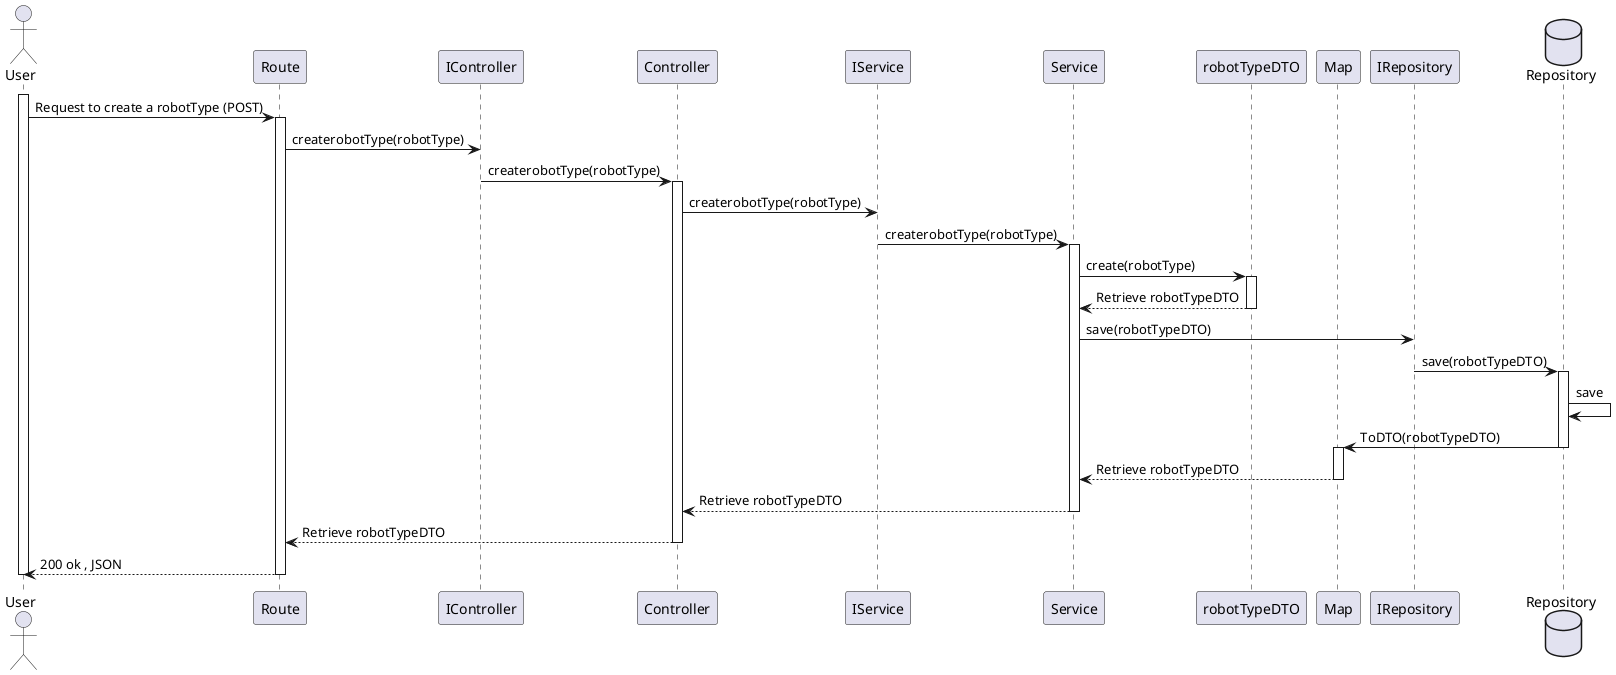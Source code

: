@startuml
'http://plantuml.com/skinparam.html

actor User
participant RobotTypeRoute as "Route"
participant IRobotTypeController as "IController"
participant robottypeController as "Controller"
participant IRobotTypeService as "IService"
participant robotTypeService as "Service"
participant robotTypeDTO as "robotTypeDTO"
participant robotTypeMap as "Map"
participant IRobotTypeRepository as "IRepository"
database robotTypeRepository as "Repository"


activate User
User -> RobotTypeRoute : Request to create a robotType (POST)
activate RobotTypeRoute
RobotTypeRoute -> IRobotTypeController : createrobotType(robotType)
IRobotTypeController -> robottypeController : createrobotType(robotType)

activate robottypeController
robottypeController -> IRobotTypeService : createrobotType(robotType)

IRobotTypeService -> robotTypeService : createrobotType(robotType)
activate robotTypeService

robotTypeService -> robotTypeDTO : create(robotType)
activate robotTypeDTO
robotTypeDTO --> robotTypeService : Retrieve robotTypeDTO
deactivate robotTypeDTO
robotTypeService -> IRobotTypeRepository : save(robotTypeDTO)

IRobotTypeRepository -> robotTypeRepository : save(robotTypeDTO)

activate robotTypeRepository
robotTypeRepository -> robotTypeRepository : save
robotTypeRepository -> robotTypeMap : ToDTO(robotTypeDTO)
deactivate robotTypeRepository


activate robotTypeMap
robotTypeMap --> robotTypeService : Retrieve robotTypeDTO
deactivate robotTypeMap


robotTypeService --> robottypeController : Retrieve robotTypeDTO
deactivate robotTypeService
robottypeController --> RobotTypeRoute : Retrieve robotTypeDTO
deactivate robottypeController
RobotTypeRoute --> User : 200 ok , JSON
deactivate RobotTypeRoute
deactivate User









@enduml
```